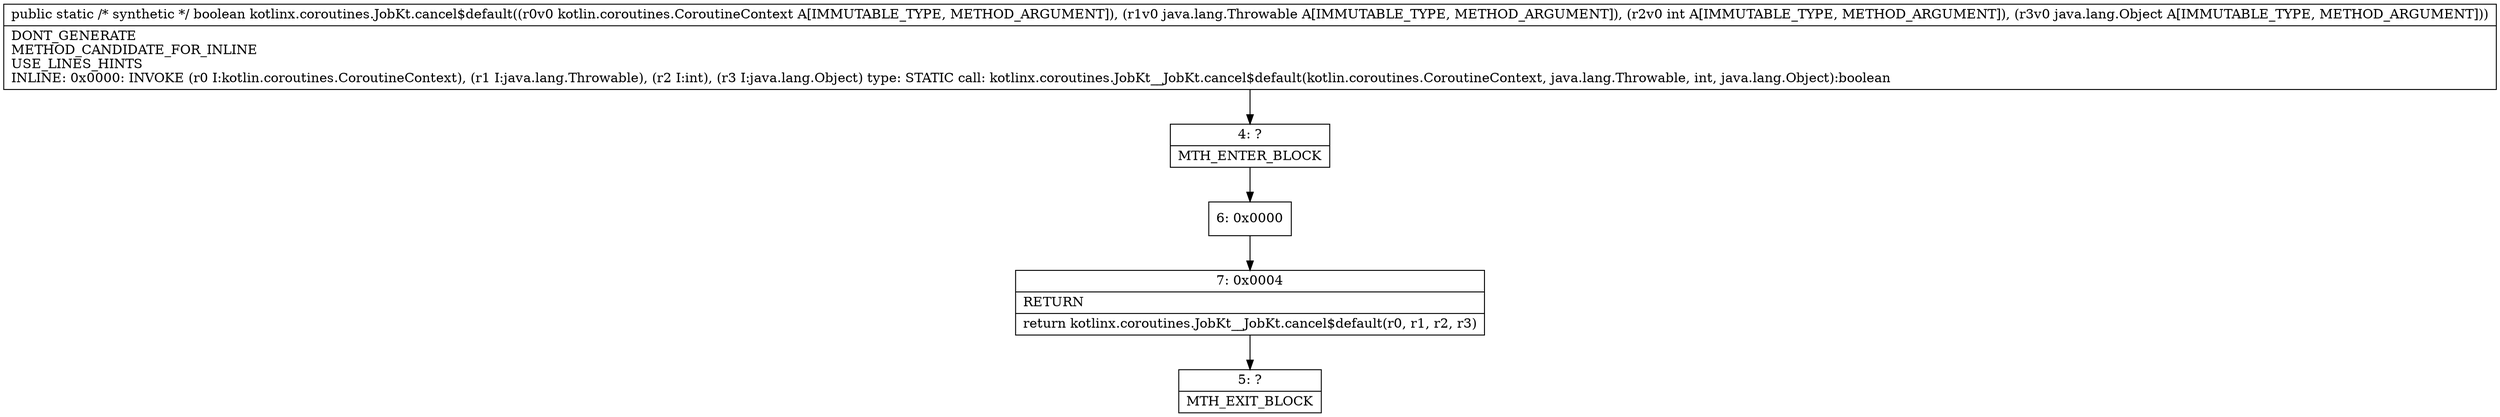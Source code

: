 digraph "CFG forkotlinx.coroutines.JobKt.cancel$default(Lkotlin\/coroutines\/CoroutineContext;Ljava\/lang\/Throwable;ILjava\/lang\/Object;)Z" {
Node_4 [shape=record,label="{4\:\ ?|MTH_ENTER_BLOCK\l}"];
Node_6 [shape=record,label="{6\:\ 0x0000}"];
Node_7 [shape=record,label="{7\:\ 0x0004|RETURN\l|return kotlinx.coroutines.JobKt__JobKt.cancel$default(r0, r1, r2, r3)\l}"];
Node_5 [shape=record,label="{5\:\ ?|MTH_EXIT_BLOCK\l}"];
MethodNode[shape=record,label="{public static \/* synthetic *\/ boolean kotlinx.coroutines.JobKt.cancel$default((r0v0 kotlin.coroutines.CoroutineContext A[IMMUTABLE_TYPE, METHOD_ARGUMENT]), (r1v0 java.lang.Throwable A[IMMUTABLE_TYPE, METHOD_ARGUMENT]), (r2v0 int A[IMMUTABLE_TYPE, METHOD_ARGUMENT]), (r3v0 java.lang.Object A[IMMUTABLE_TYPE, METHOD_ARGUMENT]))  | DONT_GENERATE\lMETHOD_CANDIDATE_FOR_INLINE\lUSE_LINES_HINTS\lINLINE: 0x0000: INVOKE  (r0 I:kotlin.coroutines.CoroutineContext), (r1 I:java.lang.Throwable), (r2 I:int), (r3 I:java.lang.Object) type: STATIC call: kotlinx.coroutines.JobKt__JobKt.cancel$default(kotlin.coroutines.CoroutineContext, java.lang.Throwable, int, java.lang.Object):boolean\l}"];
MethodNode -> Node_4;Node_4 -> Node_6;
Node_6 -> Node_7;
Node_7 -> Node_5;
}

